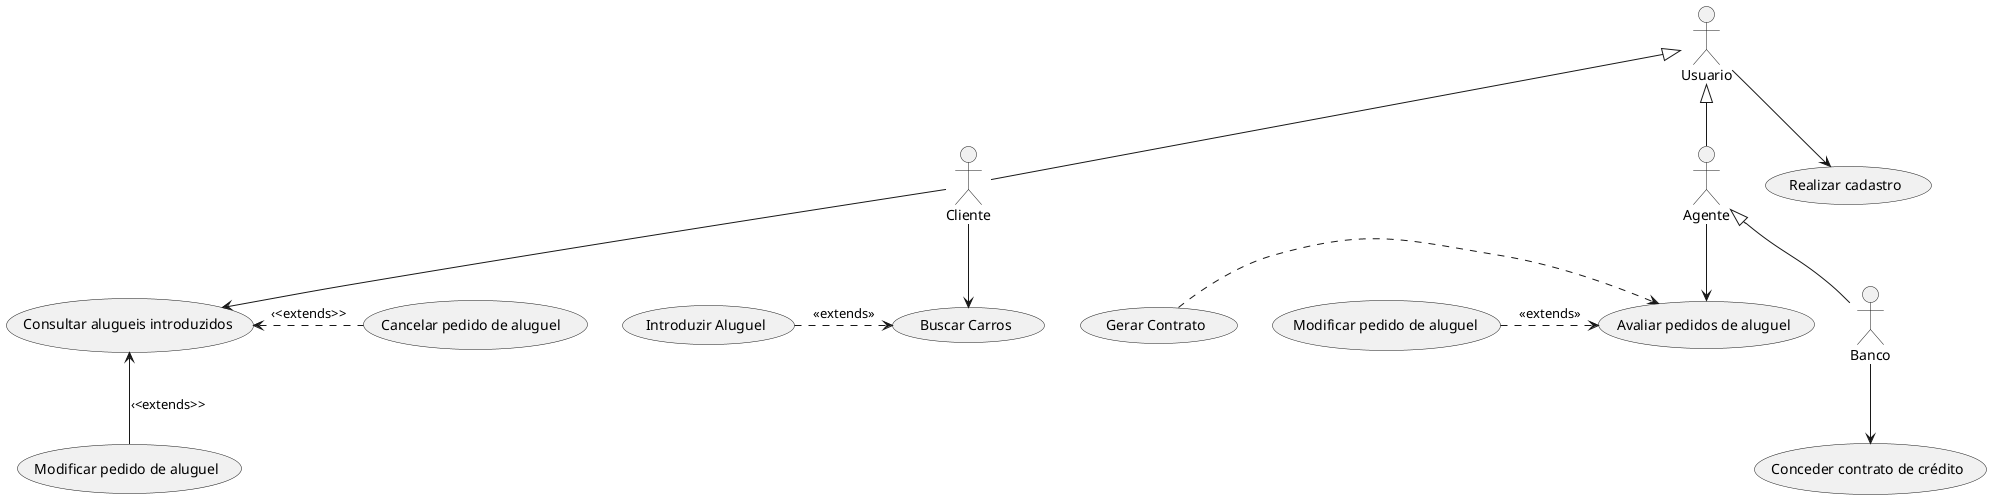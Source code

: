 @startuml
"Usuario" as U
"Cliente" as C
"Agente" as A
"Banco" as B
A <|-- B
U  <|-- C
U  <|-- A

U --> (Realizar cadastro)
A --> (Avaliar pedidos de aluguel)
C --> (Buscar Carros)
C --> (Consultar alugueis introduzidos)
B -->(Conceder contrato de crédito)
(Consultar alugueis introduzidos)<. (Cancelar pedido de aluguel ): ‹<extends>>
(Introduzir Aluguel) .> (Buscar Carros) : <<extends>>
(Consultar alugueis introduzidos)<-- (Modificar pedido de aluguel): ‹<extends>>


( Modificar pedido de aluguel) .>(Avaliar pedidos de aluguel):<<extends>>
(Gerar Contrato) .>(Avaliar pedidos de aluguel)
@enduml
